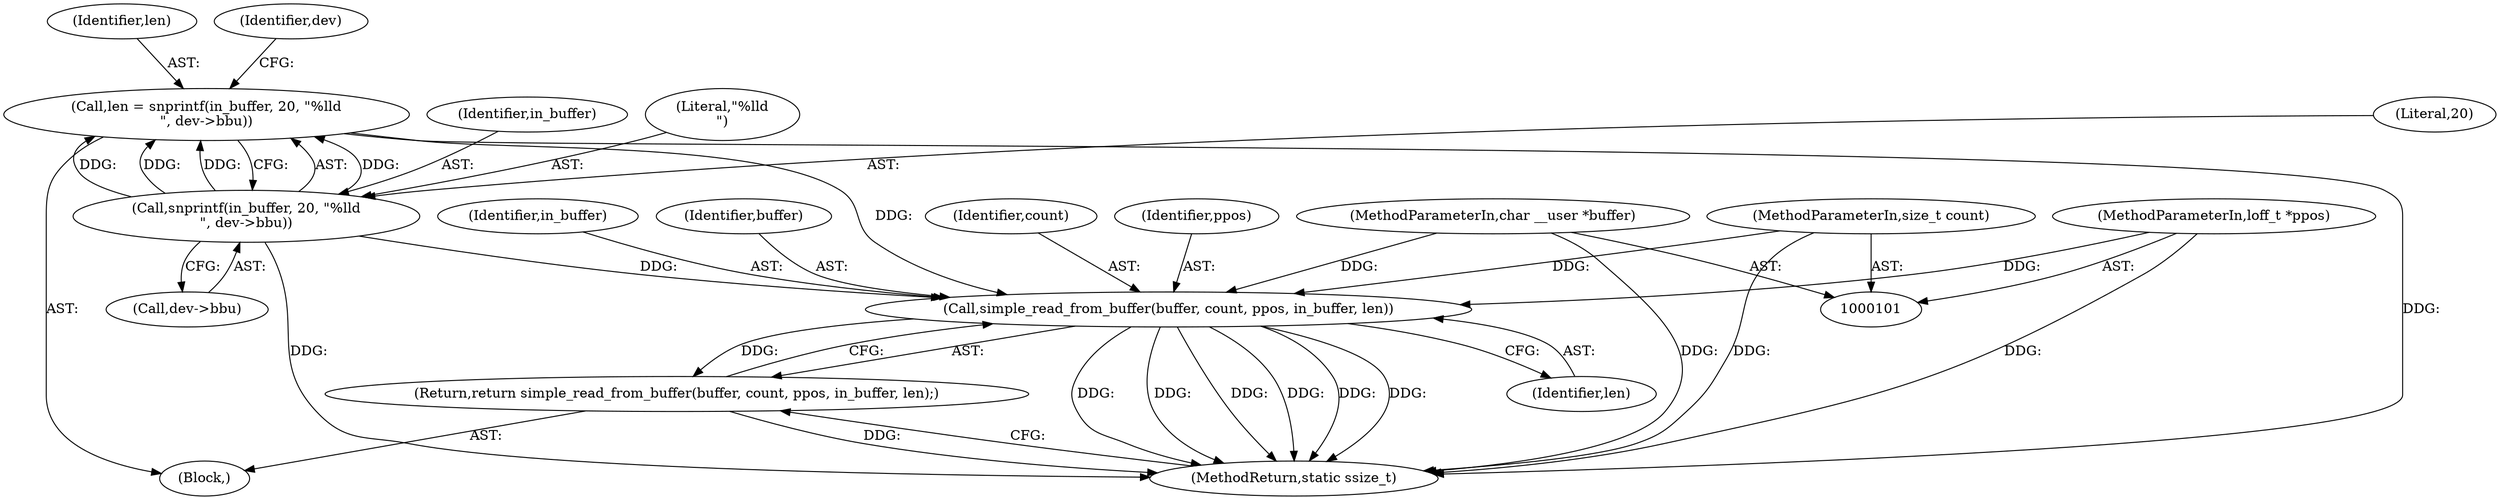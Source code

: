 digraph "0_linux_f1e255d60ae66a9f672ff9a207ee6cd8e33d2679@API" {
"1000165" [label="(Call,simple_read_from_buffer(buffer, count, ppos, in_buffer, len))"];
"1000103" [label="(MethodParameterIn,char __user *buffer)"];
"1000104" [label="(MethodParameterIn,size_t count)"];
"1000105" [label="(MethodParameterIn,loff_t *ppos)"];
"1000146" [label="(Call,snprintf(in_buffer, 20, \"%lld\n\", dev->bbu))"];
"1000144" [label="(Call,len = snprintf(in_buffer, 20, \"%lld\n\", dev->bbu))"];
"1000164" [label="(Return,return simple_read_from_buffer(buffer, count, ppos, in_buffer, len);)"];
"1000167" [label="(Identifier,count)"];
"1000145" [label="(Identifier,len)"];
"1000168" [label="(Identifier,ppos)"];
"1000169" [label="(Identifier,in_buffer)"];
"1000103" [label="(MethodParameterIn,char __user *buffer)"];
"1000104" [label="(MethodParameterIn,size_t count)"];
"1000150" [label="(Call,dev->bbu)"];
"1000106" [label="(Block,)"];
"1000156" [label="(Identifier,dev)"];
"1000171" [label="(MethodReturn,static ssize_t)"];
"1000165" [label="(Call,simple_read_from_buffer(buffer, count, ppos, in_buffer, len))"];
"1000166" [label="(Identifier,buffer)"];
"1000105" [label="(MethodParameterIn,loff_t *ppos)"];
"1000147" [label="(Identifier,in_buffer)"];
"1000170" [label="(Identifier,len)"];
"1000144" [label="(Call,len = snprintf(in_buffer, 20, \"%lld\n\", dev->bbu))"];
"1000164" [label="(Return,return simple_read_from_buffer(buffer, count, ppos, in_buffer, len);)"];
"1000149" [label="(Literal,\"%lld\n\")"];
"1000146" [label="(Call,snprintf(in_buffer, 20, \"%lld\n\", dev->bbu))"];
"1000148" [label="(Literal,20)"];
"1000165" -> "1000164"  [label="AST: "];
"1000165" -> "1000170"  [label="CFG: "];
"1000166" -> "1000165"  [label="AST: "];
"1000167" -> "1000165"  [label="AST: "];
"1000168" -> "1000165"  [label="AST: "];
"1000169" -> "1000165"  [label="AST: "];
"1000170" -> "1000165"  [label="AST: "];
"1000164" -> "1000165"  [label="CFG: "];
"1000165" -> "1000171"  [label="DDG: "];
"1000165" -> "1000171"  [label="DDG: "];
"1000165" -> "1000171"  [label="DDG: "];
"1000165" -> "1000171"  [label="DDG: "];
"1000165" -> "1000171"  [label="DDG: "];
"1000165" -> "1000171"  [label="DDG: "];
"1000165" -> "1000164"  [label="DDG: "];
"1000103" -> "1000165"  [label="DDG: "];
"1000104" -> "1000165"  [label="DDG: "];
"1000105" -> "1000165"  [label="DDG: "];
"1000146" -> "1000165"  [label="DDG: "];
"1000144" -> "1000165"  [label="DDG: "];
"1000103" -> "1000101"  [label="AST: "];
"1000103" -> "1000171"  [label="DDG: "];
"1000104" -> "1000101"  [label="AST: "];
"1000104" -> "1000171"  [label="DDG: "];
"1000105" -> "1000101"  [label="AST: "];
"1000105" -> "1000171"  [label="DDG: "];
"1000146" -> "1000144"  [label="AST: "];
"1000146" -> "1000150"  [label="CFG: "];
"1000147" -> "1000146"  [label="AST: "];
"1000148" -> "1000146"  [label="AST: "];
"1000149" -> "1000146"  [label="AST: "];
"1000150" -> "1000146"  [label="AST: "];
"1000144" -> "1000146"  [label="CFG: "];
"1000146" -> "1000171"  [label="DDG: "];
"1000146" -> "1000144"  [label="DDG: "];
"1000146" -> "1000144"  [label="DDG: "];
"1000146" -> "1000144"  [label="DDG: "];
"1000146" -> "1000144"  [label="DDG: "];
"1000144" -> "1000106"  [label="AST: "];
"1000145" -> "1000144"  [label="AST: "];
"1000156" -> "1000144"  [label="CFG: "];
"1000144" -> "1000171"  [label="DDG: "];
"1000164" -> "1000106"  [label="AST: "];
"1000171" -> "1000164"  [label="CFG: "];
"1000164" -> "1000171"  [label="DDG: "];
}
